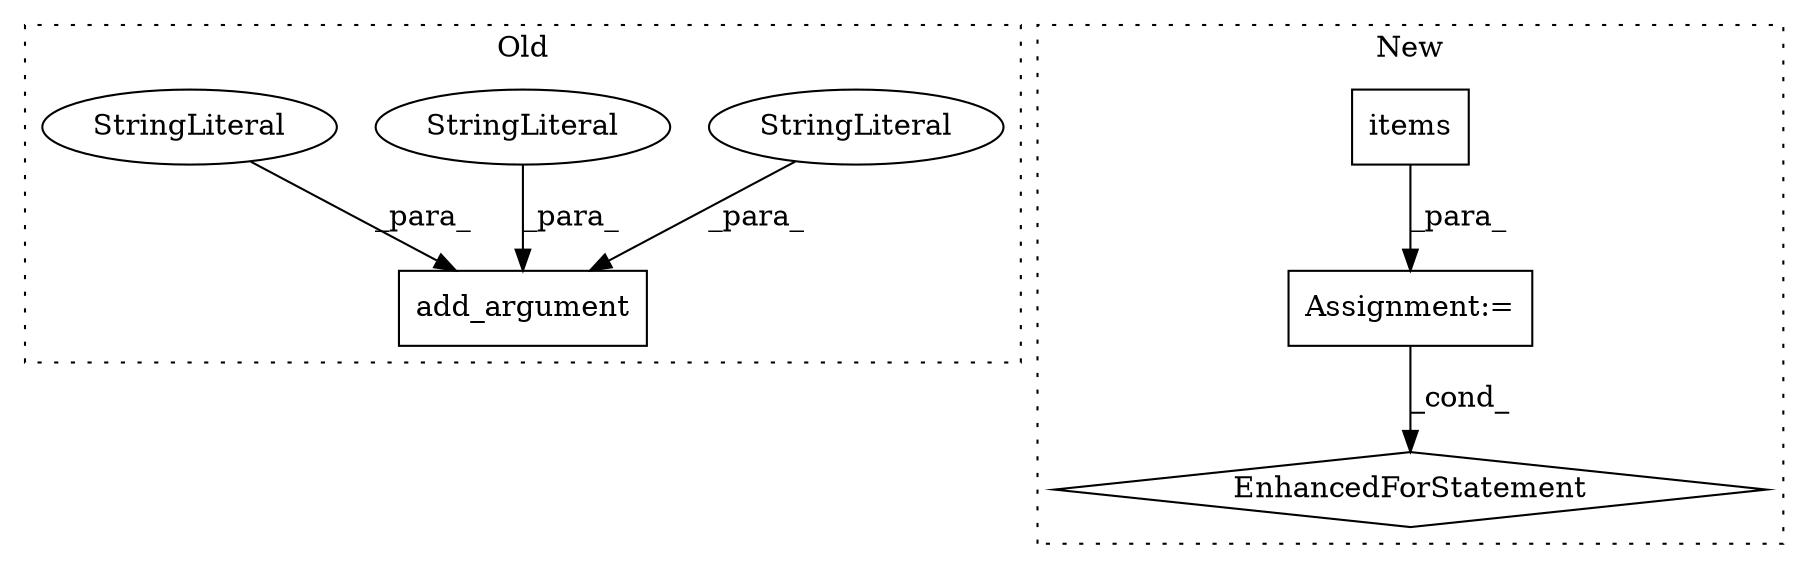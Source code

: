 digraph G {
subgraph cluster0 {
1 [label="add_argument" a="32" s="1236,1380" l="13,1" shape="box"];
4 [label="StringLiteral" a="45" s="1263" l="3" shape="ellipse"];
5 [label="StringLiteral" a="45" s="1274" l="4" shape="ellipse"];
6 [label="StringLiteral" a="45" s="1249" l="13" shape="ellipse"];
label = "Old";
style="dotted";
}
subgraph cluster1 {
2 [label="items" a="32" s="2938" l="7" shape="box"];
3 [label="EnhancedForStatement" a="70" s="2838,2945" l="78,2" shape="diamond"];
7 [label="Assignment:=" a="7" s="2838,2945" l="78,2" shape="box"];
label = "New";
style="dotted";
}
2 -> 7 [label="_para_"];
4 -> 1 [label="_para_"];
5 -> 1 [label="_para_"];
6 -> 1 [label="_para_"];
7 -> 3 [label="_cond_"];
}